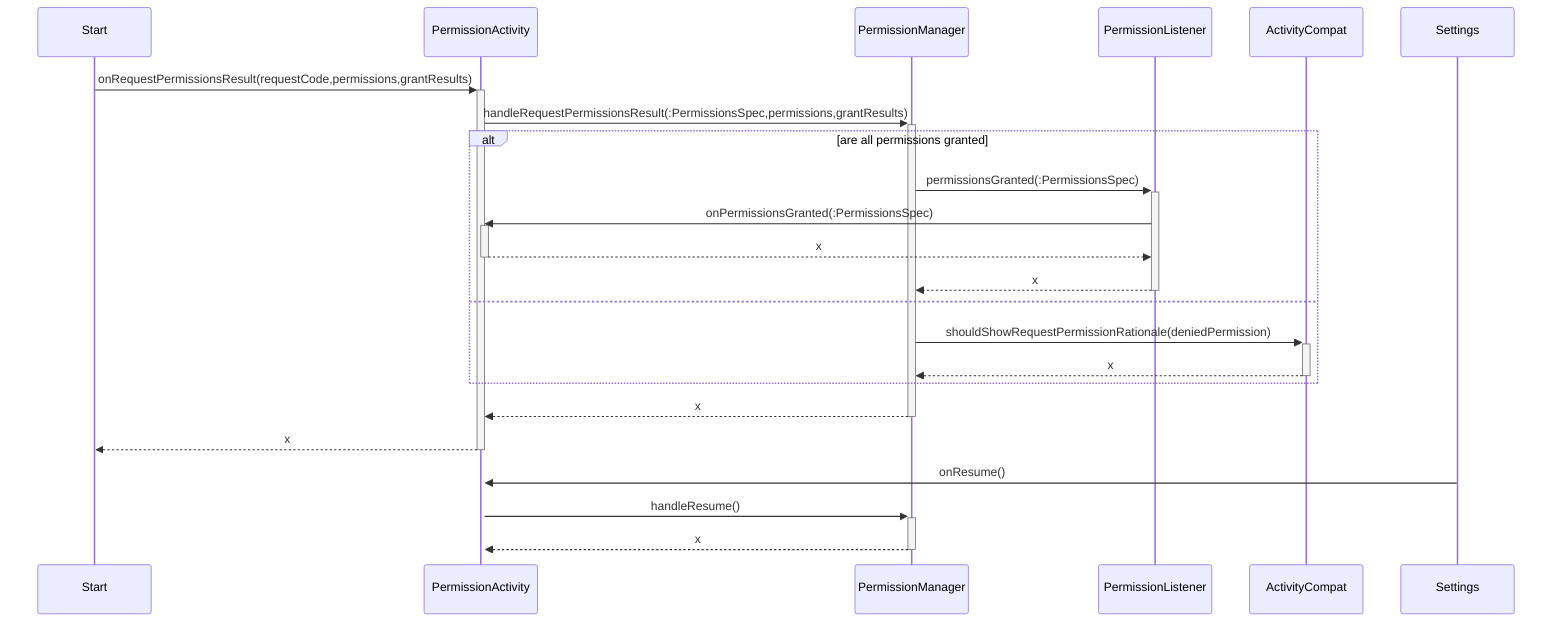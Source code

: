 sequenceDiagram
    Start ->>+ PermissionActivity: onRequestPermissionsResult(requestCode,permissions,grantResults)
    PermissionActivity ->>+ PermissionManager: handleRequestPermissionsResult(:PermissionsSpec,permissions,grantResults)
    alt are all permissions granted
        PermissionManager ->>+ PermissionListener: permissionsGranted(:PermissionsSpec)
        PermissionListener ->>+ PermissionActivity: onPermissionsGranted(:PermissionsSpec)
        PermissionActivity -->>- PermissionListener: x
        PermissionListener -->>- PermissionManager: x
    else
        PermissionManager ->>+ ActivityCompat: shouldShowRequestPermissionRationale(deniedPermission)
        ActivityCompat -->>- PermissionManager: x
    end
    PermissionManager -->>- PermissionActivity: x
    PermissionActivity -->>- Start: x
    Settings ->>+ PermissionActivity: onResume()
    PermissionActivity ->>+ PermissionManager: handleResume()
    PermissionManager -->>- PermissionActivity: x